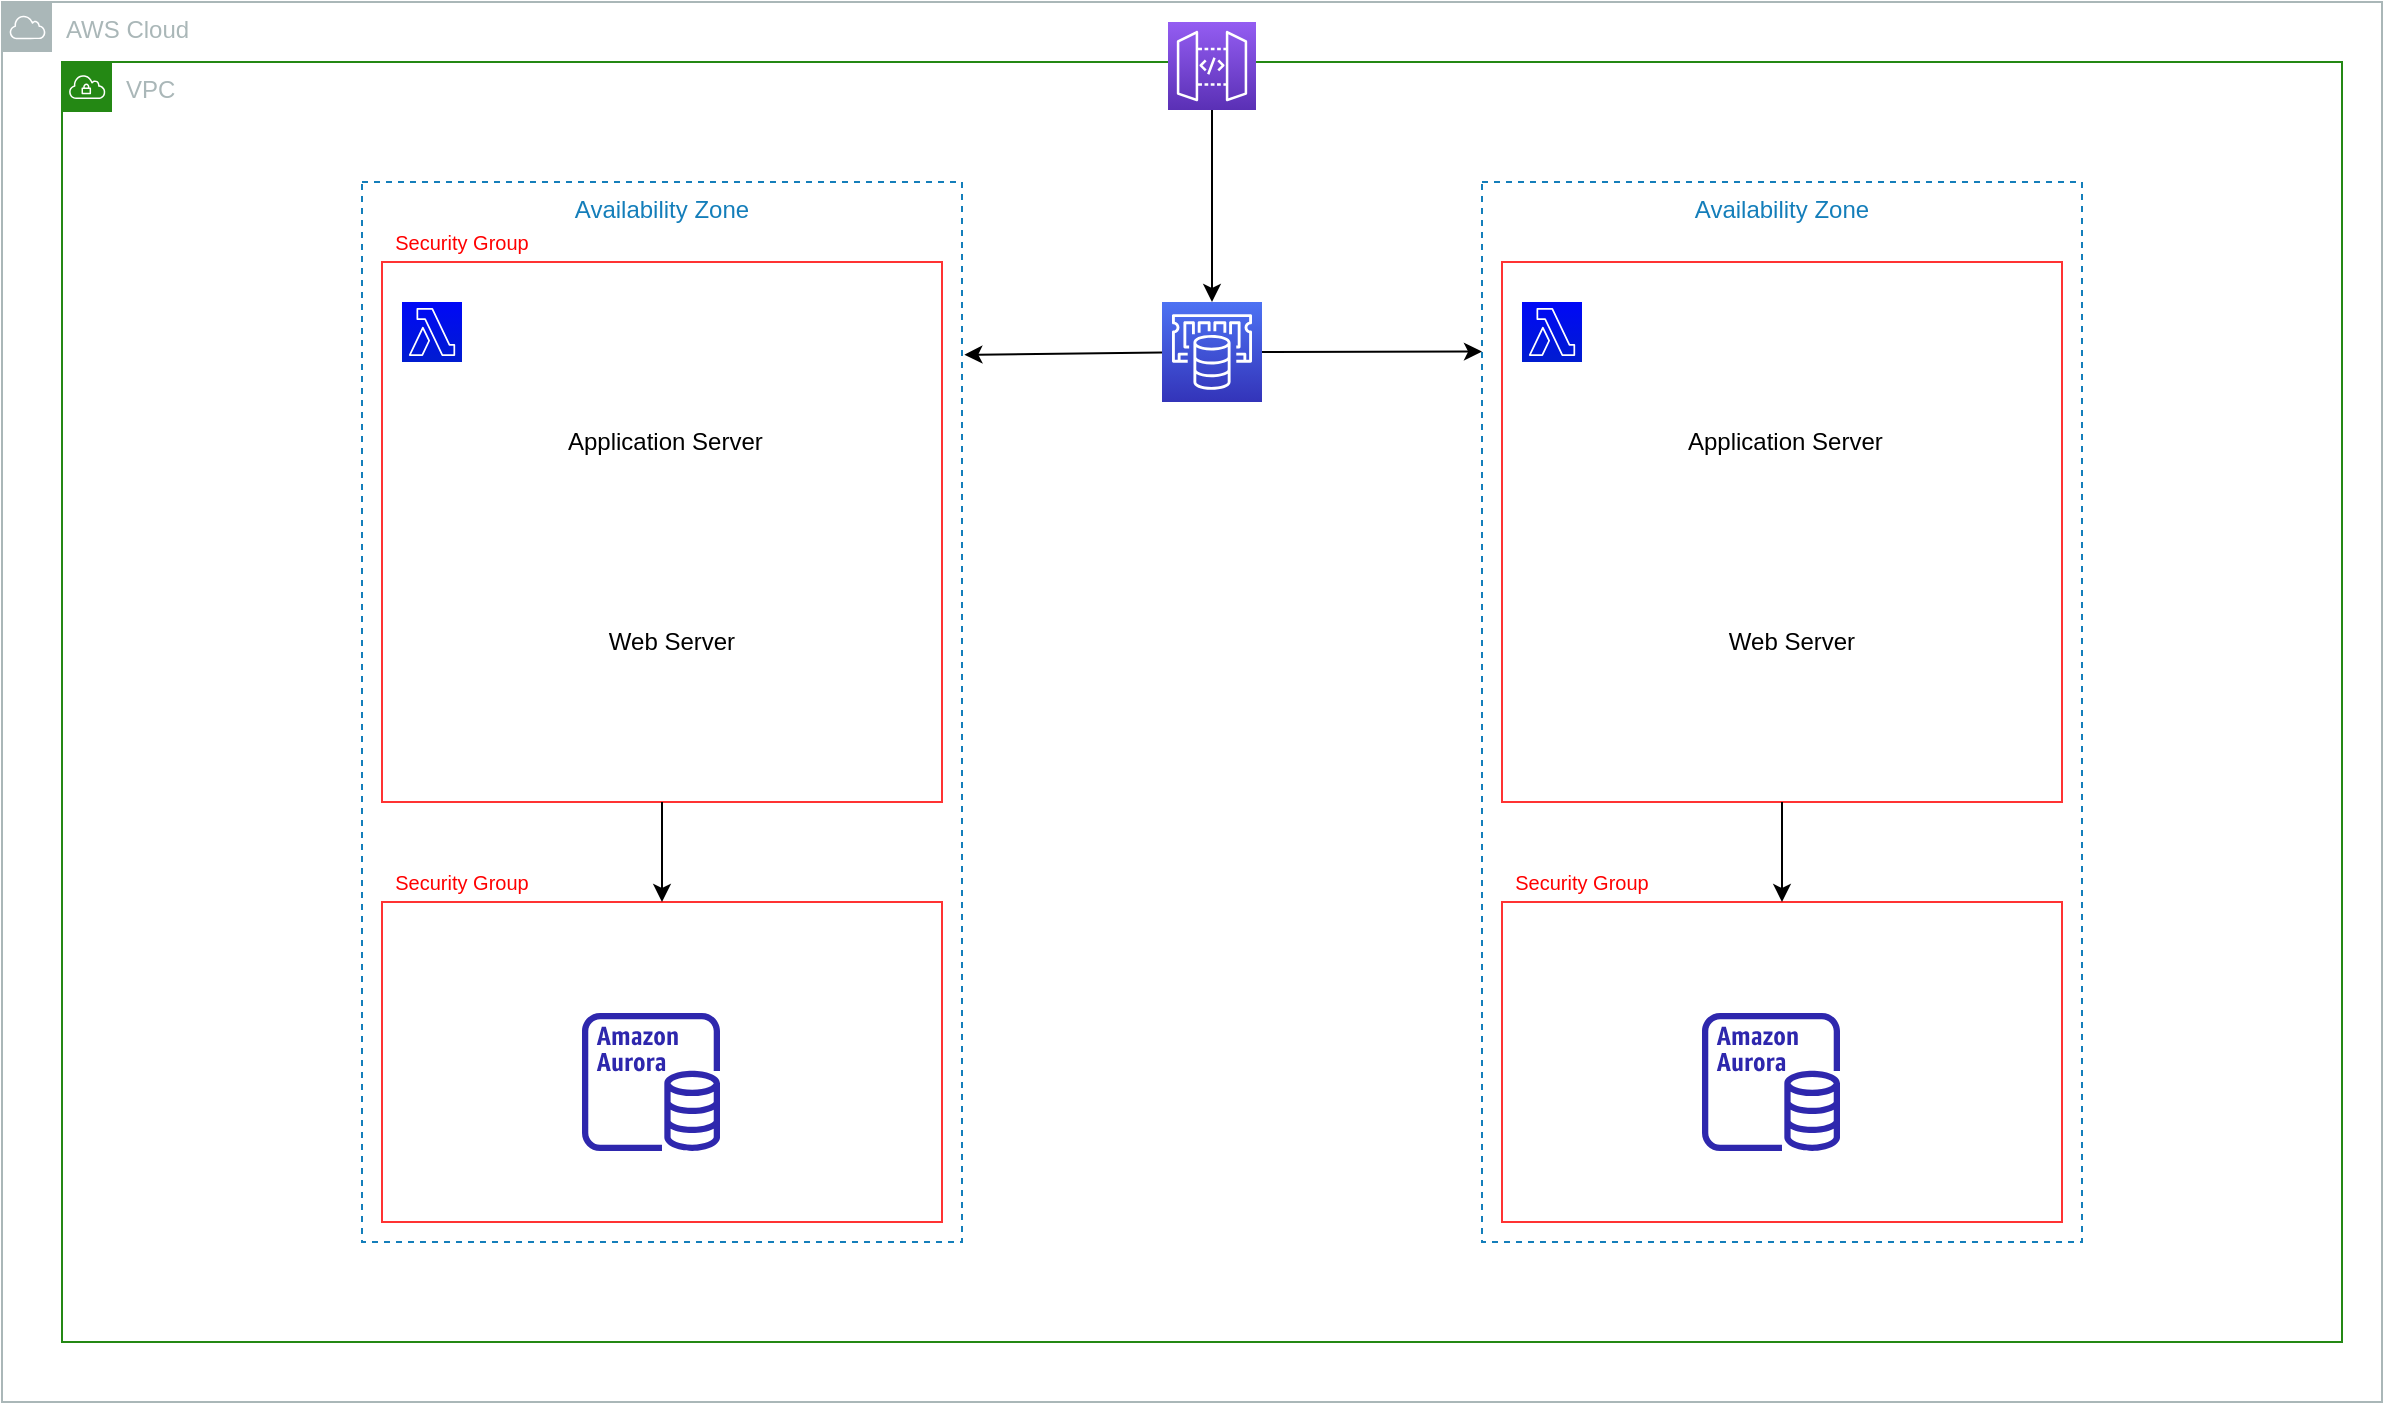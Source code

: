 <mxfile>
    <diagram id="ahew5Gd78WXoi2FdXDi9" name="Page-1">
        <mxGraphModel dx="1480" dy="839" grid="1" gridSize="10" guides="1" tooltips="1" connect="1" arrows="1" fold="1" page="1" pageScale="1" pageWidth="25000" pageHeight="25000" math="0" shadow="0">
            <root>
                <mxCell id="0"/>
                <mxCell id="1" style="locked=1;" parent="0"/>
                <object label="Cloud" id="15">
                    <mxCell style="locked=1;" parent="0"/>
                </object>
                <mxCell id="19" value="AWS Cloud" style="sketch=0;outlineConnect=0;gradientColor=none;html=1;whiteSpace=wrap;fontSize=12;fontStyle=0;shape=mxgraph.aws4.group;grIcon=mxgraph.aws4.group_aws_cloud;strokeColor=#AAB7B8;fillColor=none;verticalAlign=top;align=left;spacingLeft=30;fontColor=#AAB7B8;dashed=0;shadow=0;" vertex="1" parent="15">
                    <mxGeometry x="40" y="30" width="1190" height="700" as="geometry"/>
                </mxCell>
                <object label="VPC" id="14">
                    <mxCell style="locked=1;" parent="0"/>
                </object>
                <mxCell id="20" value="VPC" style="points=[[0,0],[0.25,0],[0.5,0],[0.75,0],[1,0],[1,0.25],[1,0.5],[1,0.75],[1,1],[0.75,1],[0.5,1],[0.25,1],[0,1],[0,0.75],[0,0.5],[0,0.25]];outlineConnect=0;gradientColor=none;html=1;whiteSpace=wrap;fontSize=12;fontStyle=0;container=1;pointerEvents=0;collapsible=0;recursiveResize=0;shape=mxgraph.aws4.group;grIcon=mxgraph.aws4.group_vpc;strokeColor=#248814;fillColor=none;verticalAlign=top;align=left;spacingLeft=30;fontColor=#AAB7B8;dashed=0;shadow=0;" vertex="1" parent="14">
                    <mxGeometry x="70" y="60" width="1140" height="640" as="geometry"/>
                </mxCell>
                <object label="Availability Zone" id="16">
                    <mxCell style="locked=1;" parent="0"/>
                </object>
                <mxCell id="24" value="Availability Zone" style="fillColor=none;strokeColor=#147EBA;dashed=1;verticalAlign=top;fontStyle=0;fontColor=#147EBA;shadow=0;" vertex="1" parent="16">
                    <mxGeometry x="220" y="120" width="300" height="530" as="geometry"/>
                </mxCell>
                <mxCell id="25" value="Availability Zone" style="fillColor=none;strokeColor=#147EBA;dashed=1;verticalAlign=top;fontStyle=0;fontColor=#147EBA;shadow=0;" vertex="1" parent="16">
                    <mxGeometry x="780" y="120" width="300" height="530" as="geometry"/>
                </mxCell>
                <object label="Security Group" id="22">
                    <mxCell style="locked=1;" parent="0"/>
                </object>
                <mxCell id="37" value="" style="rounded=0;whiteSpace=wrap;html=1;shadow=0;strokeColor=#FF3333;fillColor=none;gradientColor=#0008F7;" vertex="1" parent="22">
                    <mxGeometry x="230" y="160" width="280" height="270" as="geometry"/>
                </mxCell>
                <mxCell id="39" value="Security Group" style="text;html=1;align=center;verticalAlign=middle;whiteSpace=wrap;rounded=0;shadow=0;fontSize=10;fontColor=#FF0000;" vertex="1" parent="22">
                    <mxGeometry x="230" y="140" width="80" height="20" as="geometry"/>
                </mxCell>
                <mxCell id="40" value="" style="rounded=0;whiteSpace=wrap;html=1;shadow=0;strokeColor=#FF3333;fillColor=none;gradientColor=#0008F7;" vertex="1" parent="22">
                    <mxGeometry x="230" y="480" width="280" height="160" as="geometry"/>
                </mxCell>
                <mxCell id="41" value="Security Group" style="text;html=1;align=center;verticalAlign=middle;whiteSpace=wrap;rounded=0;shadow=0;fontSize=10;fontColor=#FF0000;" vertex="1" parent="22">
                    <mxGeometry x="230" y="460" width="80" height="20" as="geometry"/>
                </mxCell>
                <object label="Lambda" id="21">
                    <mxCell style="locked=1;" parent="0"/>
                </object>
                <mxCell id="26" value="" style="rounded=1;whiteSpace=wrap;html=1;shadow=0;strokeColor=#FFFFFF;fillColor=default;" vertex="1" parent="21">
                    <mxGeometry x="280" y="220" width="180" height="60" as="geometry"/>
                </mxCell>
                <mxCell id="28" value="" style="rounded=1;whiteSpace=wrap;html=1;shadow=0;strokeColor=#FFFFFF;fillColor=default;" vertex="1" parent="21">
                    <mxGeometry x="280" y="320" width="180" height="60" as="geometry"/>
                </mxCell>
                <mxCell id="29" value="" style="rounded=0;whiteSpace=wrap;html=1;shadow=0;strokeColor=#FFFFFF;fillColor=none;" vertex="1" parent="21">
                    <mxGeometry x="240" y="180" width="260" height="230" as="geometry"/>
                </mxCell>
                <mxCell id="32" value="" style="sketch=0;points=[[0,0,0],[0.25,0,0],[0.5,0,0],[0.75,0,0],[1,0,0],[0,1,0],[0.25,1,0],[0.5,1,0],[0.75,1,0],[1,1,0],[0,0.25,0],[0,0.5,0],[0,0.75,0],[1,0.25,0],[1,0.5,0],[1,0.75,0]];outlineConnect=0;fontColor=#232F3E;gradientColor=#0008F7;gradientDirection=north;fillColor=#001CD0;strokeColor=#ffffff;dashed=0;verticalLabelPosition=bottom;verticalAlign=top;align=center;html=1;fontSize=12;fontStyle=0;aspect=fixed;shape=mxgraph.aws4.resourceIcon;resIcon=mxgraph.aws4.lambda;shadow=0;" vertex="1" parent="21">
                    <mxGeometry x="240" y="180" width="30" height="30" as="geometry"/>
                </mxCell>
                <mxCell id="34" value="&amp;nbsp;Application Server" style="text;html=1;strokeColor=none;fillColor=none;align=center;verticalAlign=middle;whiteSpace=wrap;rounded=0;shadow=0;" vertex="1" parent="21">
                    <mxGeometry x="300" y="235" width="140" height="30" as="geometry"/>
                </mxCell>
                <mxCell id="35" value="Web Server" style="text;html=1;strokeColor=none;fillColor=none;align=center;verticalAlign=middle;whiteSpace=wrap;rounded=0;shadow=0;" vertex="1" parent="21">
                    <mxGeometry x="320" y="335" width="110" height="30" as="geometry"/>
                </mxCell>
                <object label="Database" id="42">
                    <mxCell style="locked=1;" parent="0"/>
                </object>
                <mxCell id="47" value="" style="rounded=1;whiteSpace=wrap;html=1;shadow=0;strokeColor=#FFFFFF;fontSize=10;fontColor=#FFFFFF;fillColor=none;gradientColor=#0008F7;" vertex="1" parent="42">
                    <mxGeometry x="260" y="520" width="220" height="100" as="geometry"/>
                </mxCell>
                <mxCell id="50" value="" style="sketch=0;outlineConnect=0;fontColor=#232F3E;gradientColor=none;fillColor=#2E27AD;strokeColor=none;dashed=0;verticalLabelPosition=bottom;verticalAlign=top;align=center;html=1;fontSize=12;fontStyle=0;aspect=fixed;pointerEvents=1;shape=mxgraph.aws4.aurora_instance;shadow=0;" vertex="1" parent="42">
                    <mxGeometry x="330" y="535.5" width="69" height="69" as="geometry"/>
                </mxCell>
                <mxCell id="23" value="arrow" style="locked=1;" parent="0"/>
                <mxCell id="51" value="" style="endArrow=classic;html=1;fontSize=10;fontColor=#FFFFFF;" edge="1" parent="23">
                    <mxGeometry width="50" height="50" relative="1" as="geometry">
                        <mxPoint x="370" y="430" as="sourcePoint"/>
                        <mxPoint x="370" y="480" as="targetPoint"/>
                        <Array as="points">
                            <mxPoint x="370" y="460"/>
                        </Array>
                    </mxGeometry>
                </mxCell>
                <mxCell id="59" value="" style="rounded=0;whiteSpace=wrap;html=1;shadow=0;strokeColor=#FF3333;fillColor=none;gradientColor=#0008F7;" vertex="1" parent="23">
                    <mxGeometry x="790" y="160" width="280" height="270" as="geometry"/>
                </mxCell>
                <mxCell id="60" value="" style="rounded=0;whiteSpace=wrap;html=1;shadow=0;strokeColor=#FF3333;fillColor=none;gradientColor=#0008F7;" vertex="1" parent="23">
                    <mxGeometry x="790" y="480" width="280" height="160" as="geometry"/>
                </mxCell>
                <mxCell id="61" value="Security Group" style="text;html=1;align=center;verticalAlign=middle;whiteSpace=wrap;rounded=0;shadow=0;fontSize=10;fontColor=#FF0000;" vertex="1" parent="23">
                    <mxGeometry x="790" y="460" width="80" height="20" as="geometry"/>
                </mxCell>
                <mxCell id="62" value="" style="rounded=1;whiteSpace=wrap;html=1;shadow=0;strokeColor=#FFFFFF;fillColor=default;" vertex="1" parent="23">
                    <mxGeometry x="840" y="220" width="180" height="60" as="geometry"/>
                </mxCell>
                <mxCell id="63" value="" style="rounded=1;whiteSpace=wrap;html=1;shadow=0;strokeColor=#FFFFFF;fillColor=default;" vertex="1" parent="23">
                    <mxGeometry x="840" y="320" width="180" height="60" as="geometry"/>
                </mxCell>
                <mxCell id="64" value="" style="rounded=0;whiteSpace=wrap;html=1;shadow=0;strokeColor=#FFFFFF;fillColor=none;" vertex="1" parent="23">
                    <mxGeometry x="800" y="180" width="260" height="230" as="geometry"/>
                </mxCell>
                <mxCell id="65" value="" style="sketch=0;points=[[0,0,0],[0.25,0,0],[0.5,0,0],[0.75,0,0],[1,0,0],[0,1,0],[0.25,1,0],[0.5,1,0],[0.75,1,0],[1,1,0],[0,0.25,0],[0,0.5,0],[0,0.75,0],[1,0.25,0],[1,0.5,0],[1,0.75,0]];outlineConnect=0;fontColor=#232F3E;gradientColor=#0008F7;gradientDirection=north;fillColor=#001CD0;strokeColor=#ffffff;dashed=0;verticalLabelPosition=bottom;verticalAlign=top;align=center;html=1;fontSize=12;fontStyle=0;aspect=fixed;shape=mxgraph.aws4.resourceIcon;resIcon=mxgraph.aws4.lambda;shadow=0;" vertex="1" parent="23">
                    <mxGeometry x="800" y="180" width="30" height="30" as="geometry"/>
                </mxCell>
                <mxCell id="66" value="&amp;nbsp;Application Server" style="text;html=1;strokeColor=none;fillColor=none;align=center;verticalAlign=middle;whiteSpace=wrap;rounded=0;shadow=0;" vertex="1" parent="23">
                    <mxGeometry x="860" y="235" width="140" height="30" as="geometry"/>
                </mxCell>
                <mxCell id="67" value="Web Server" style="text;html=1;strokeColor=none;fillColor=none;align=center;verticalAlign=middle;whiteSpace=wrap;rounded=0;shadow=0;" vertex="1" parent="23">
                    <mxGeometry x="880" y="335" width="110" height="30" as="geometry"/>
                </mxCell>
                <mxCell id="68" value="" style="rounded=1;whiteSpace=wrap;html=1;shadow=0;strokeColor=#FFFFFF;fontSize=10;fontColor=#FFFFFF;fillColor=none;gradientColor=#0008F7;" vertex="1" parent="23">
                    <mxGeometry x="820" y="520" width="220" height="100" as="geometry"/>
                </mxCell>
                <mxCell id="69" value="" style="sketch=0;outlineConnect=0;fontColor=#232F3E;gradientColor=none;fillColor=#2E27AD;strokeColor=none;dashed=0;verticalLabelPosition=bottom;verticalAlign=top;align=center;html=1;fontSize=12;fontStyle=0;aspect=fixed;pointerEvents=1;shape=mxgraph.aws4.aurora_instance;shadow=0;" vertex="1" parent="23">
                    <mxGeometry x="890" y="535.5" width="69" height="69" as="geometry"/>
                </mxCell>
                <mxCell id="70" value="" style="endArrow=classic;html=1;fontSize=10;fontColor=#FFFFFF;" edge="1" parent="23">
                    <mxGeometry width="50" height="50" relative="1" as="geometry">
                        <mxPoint x="930" y="430.0" as="sourcePoint"/>
                        <mxPoint x="930" y="480" as="targetPoint"/>
                        <Array as="points">
                            <mxPoint x="930" y="460"/>
                        </Array>
                    </mxGeometry>
                </mxCell>
                <mxCell id="43" value="Untitled Layer" style="locked=1;" parent="0"/>
                <mxCell id="73" style="edgeStyle=none;html=1;entryX=0;entryY=0.16;entryDx=0;entryDy=0;entryPerimeter=0;fontSize=10;fontColor=#FFFFFF;" edge="1" parent="43" source="71" target="25">
                    <mxGeometry relative="1" as="geometry"/>
                </mxCell>
                <mxCell id="74" style="edgeStyle=none;html=1;entryX=1.004;entryY=0.163;entryDx=0;entryDy=0;entryPerimeter=0;fontSize=10;fontColor=#FFFFFF;" edge="1" parent="43" source="71" target="24">
                    <mxGeometry relative="1" as="geometry"/>
                </mxCell>
                <mxCell id="71" value="" style="sketch=0;points=[[0,0,0],[0.25,0,0],[0.5,0,0],[0.75,0,0],[1,0,0],[0,1,0],[0.25,1,0],[0.5,1,0],[0.75,1,0],[1,1,0],[0,0.25,0],[0,0.5,0],[0,0.75,0],[1,0.25,0],[1,0.5,0],[1,0.75,0]];outlineConnect=0;fontColor=#232F3E;gradientColor=#4D72F3;gradientDirection=north;fillColor=#3334B9;strokeColor=#ffffff;dashed=0;verticalLabelPosition=bottom;verticalAlign=top;align=center;html=1;fontSize=12;fontStyle=0;aspect=fixed;shape=mxgraph.aws4.resourceIcon;resIcon=mxgraph.aws4.elasticache;shadow=0;" vertex="1" parent="43">
                    <mxGeometry x="620" y="180" width="50" height="50" as="geometry"/>
                </mxCell>
                <mxCell id="76" style="edgeStyle=none;html=1;fontSize=10;fontColor=#FFFFFF;" edge="1" parent="43" source="75" target="71">
                    <mxGeometry relative="1" as="geometry"/>
                </mxCell>
                <mxCell id="75" value="" style="sketch=0;points=[[0,0,0],[0.25,0,0],[0.5,0,0],[0.75,0,0],[1,0,0],[0,1,0],[0.25,1,0],[0.5,1,0],[0.75,1,0],[1,1,0],[0,0.25,0],[0,0.5,0],[0,0.75,0],[1,0.25,0],[1,0.5,0],[1,0.75,0]];outlineConnect=0;fontColor=#232F3E;gradientColor=#945DF2;gradientDirection=north;fillColor=#5A30B5;strokeColor=#ffffff;dashed=0;verticalLabelPosition=bottom;verticalAlign=top;align=center;html=1;fontSize=12;fontStyle=0;aspect=fixed;shape=mxgraph.aws4.resourceIcon;resIcon=mxgraph.aws4.api_gateway;shadow=0;" vertex="1" parent="43">
                    <mxGeometry x="623" y="40" width="44" height="44" as="geometry"/>
                </mxCell>
            </root>
        </mxGraphModel>
    </diagram>
</mxfile>